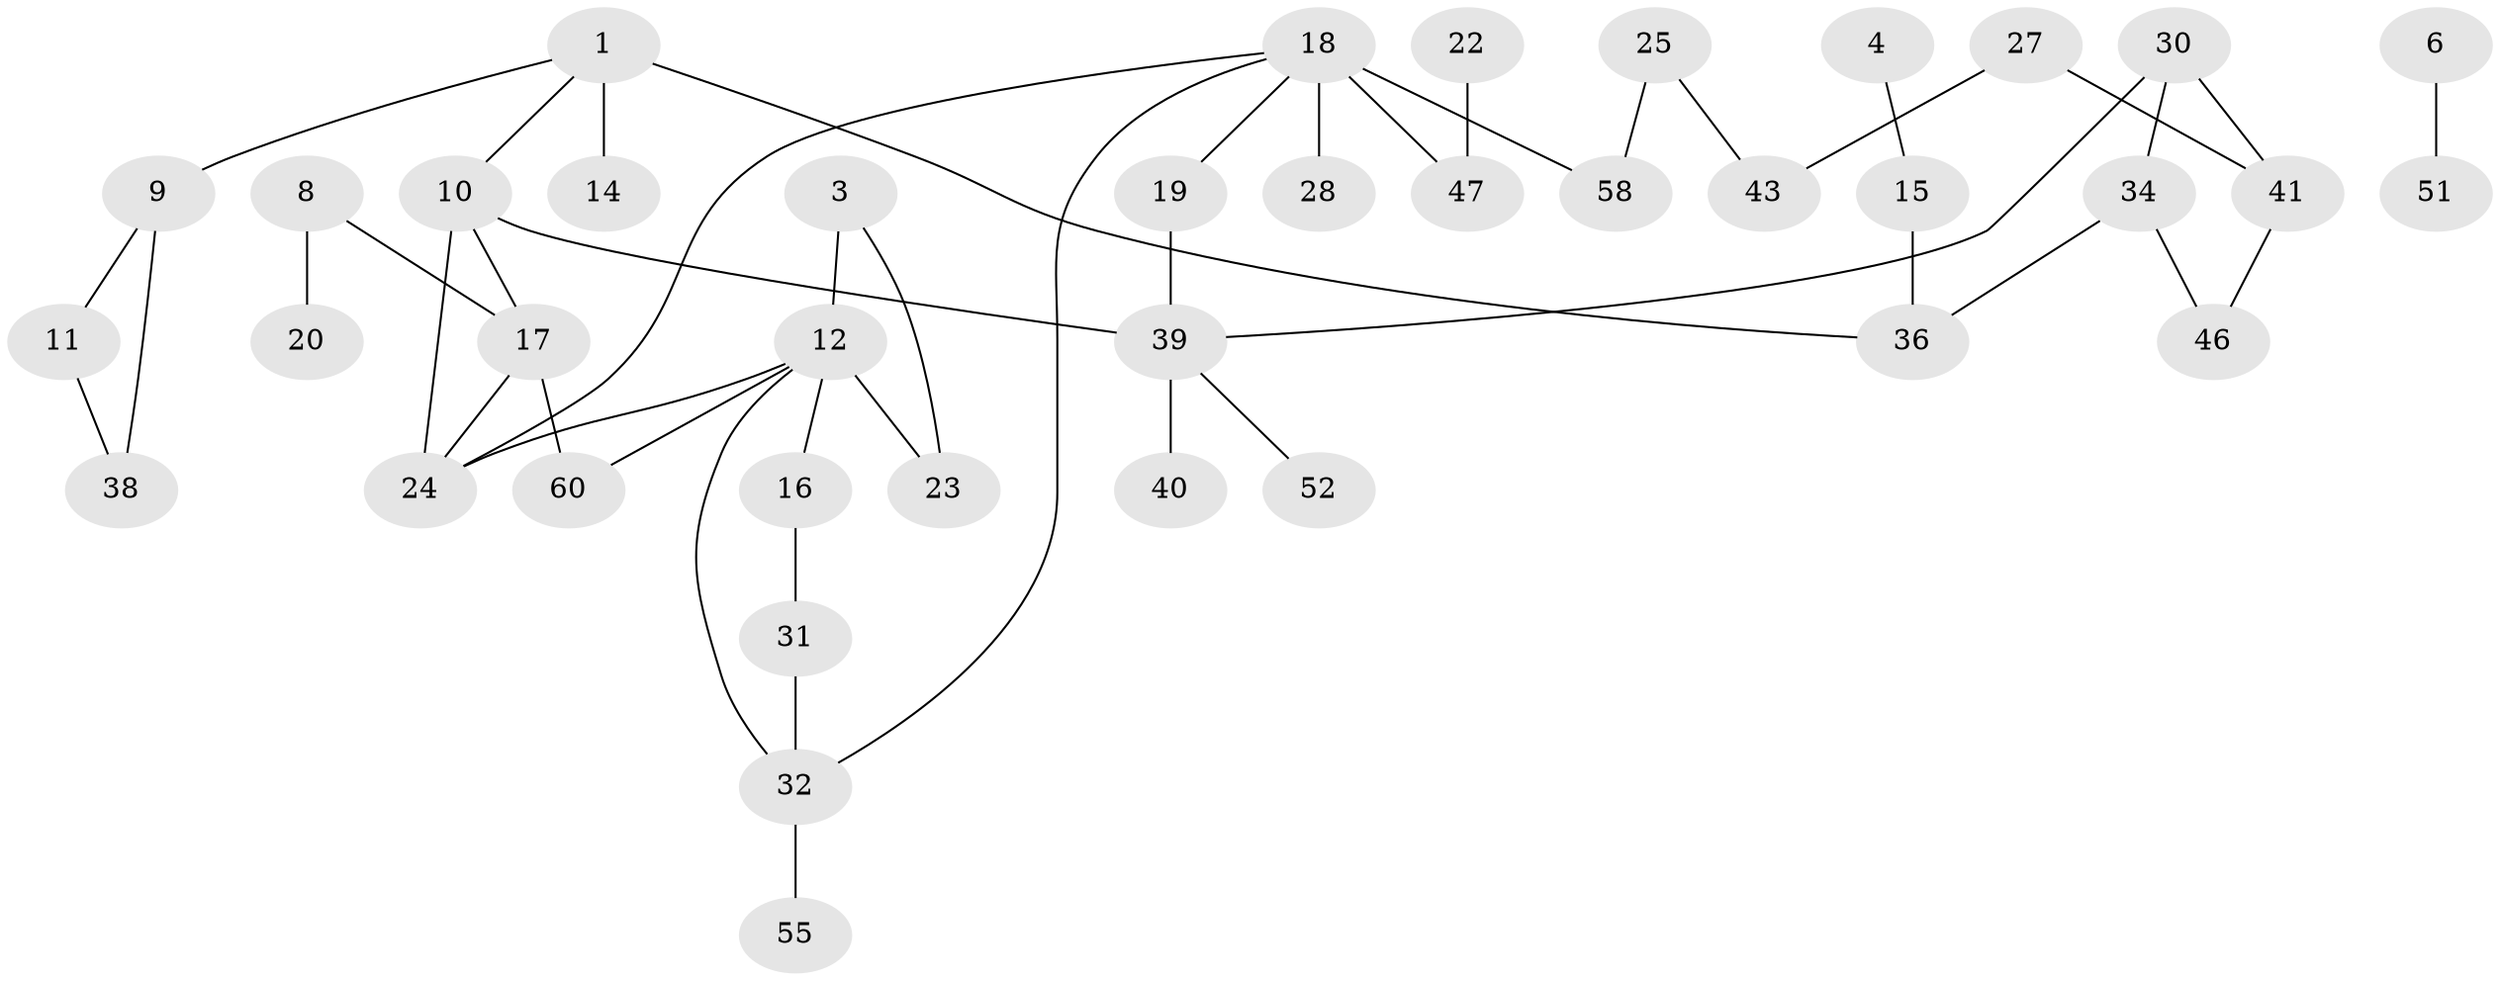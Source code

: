 // original degree distribution, {3: 0.225, 1: 0.275, 2: 0.26666666666666666, 0: 0.14166666666666666, 4: 0.075, 5: 0.016666666666666666}
// Generated by graph-tools (version 1.1) at 2025/33/03/09/25 02:33:45]
// undirected, 39 vertices, 47 edges
graph export_dot {
graph [start="1"]
  node [color=gray90,style=filled];
  1;
  3;
  4;
  6;
  8;
  9;
  10;
  11;
  12;
  14;
  15;
  16;
  17;
  18;
  19;
  20;
  22;
  23;
  24;
  25;
  27;
  28;
  30;
  31;
  32;
  34;
  36;
  38;
  39;
  40;
  41;
  43;
  46;
  47;
  51;
  52;
  55;
  58;
  60;
  1 -- 9 [weight=1.0];
  1 -- 10 [weight=1.0];
  1 -- 14 [weight=2.0];
  1 -- 36 [weight=1.0];
  3 -- 12 [weight=1.0];
  3 -- 23 [weight=1.0];
  4 -- 15 [weight=1.0];
  6 -- 51 [weight=1.0];
  8 -- 17 [weight=1.0];
  8 -- 20 [weight=1.0];
  9 -- 11 [weight=1.0];
  9 -- 38 [weight=1.0];
  10 -- 17 [weight=1.0];
  10 -- 24 [weight=1.0];
  10 -- 39 [weight=1.0];
  11 -- 38 [weight=1.0];
  12 -- 16 [weight=1.0];
  12 -- 23 [weight=1.0];
  12 -- 24 [weight=1.0];
  12 -- 32 [weight=1.0];
  12 -- 60 [weight=1.0];
  15 -- 36 [weight=1.0];
  16 -- 31 [weight=1.0];
  17 -- 24 [weight=1.0];
  17 -- 60 [weight=1.0];
  18 -- 19 [weight=1.0];
  18 -- 24 [weight=1.0];
  18 -- 28 [weight=2.0];
  18 -- 32 [weight=1.0];
  18 -- 47 [weight=1.0];
  18 -- 58 [weight=1.0];
  19 -- 39 [weight=1.0];
  22 -- 47 [weight=1.0];
  25 -- 43 [weight=1.0];
  25 -- 58 [weight=1.0];
  27 -- 41 [weight=1.0];
  27 -- 43 [weight=1.0];
  30 -- 34 [weight=1.0];
  30 -- 39 [weight=1.0];
  30 -- 41 [weight=1.0];
  31 -- 32 [weight=2.0];
  32 -- 55 [weight=1.0];
  34 -- 36 [weight=1.0];
  34 -- 46 [weight=1.0];
  39 -- 40 [weight=2.0];
  39 -- 52 [weight=1.0];
  41 -- 46 [weight=1.0];
}
